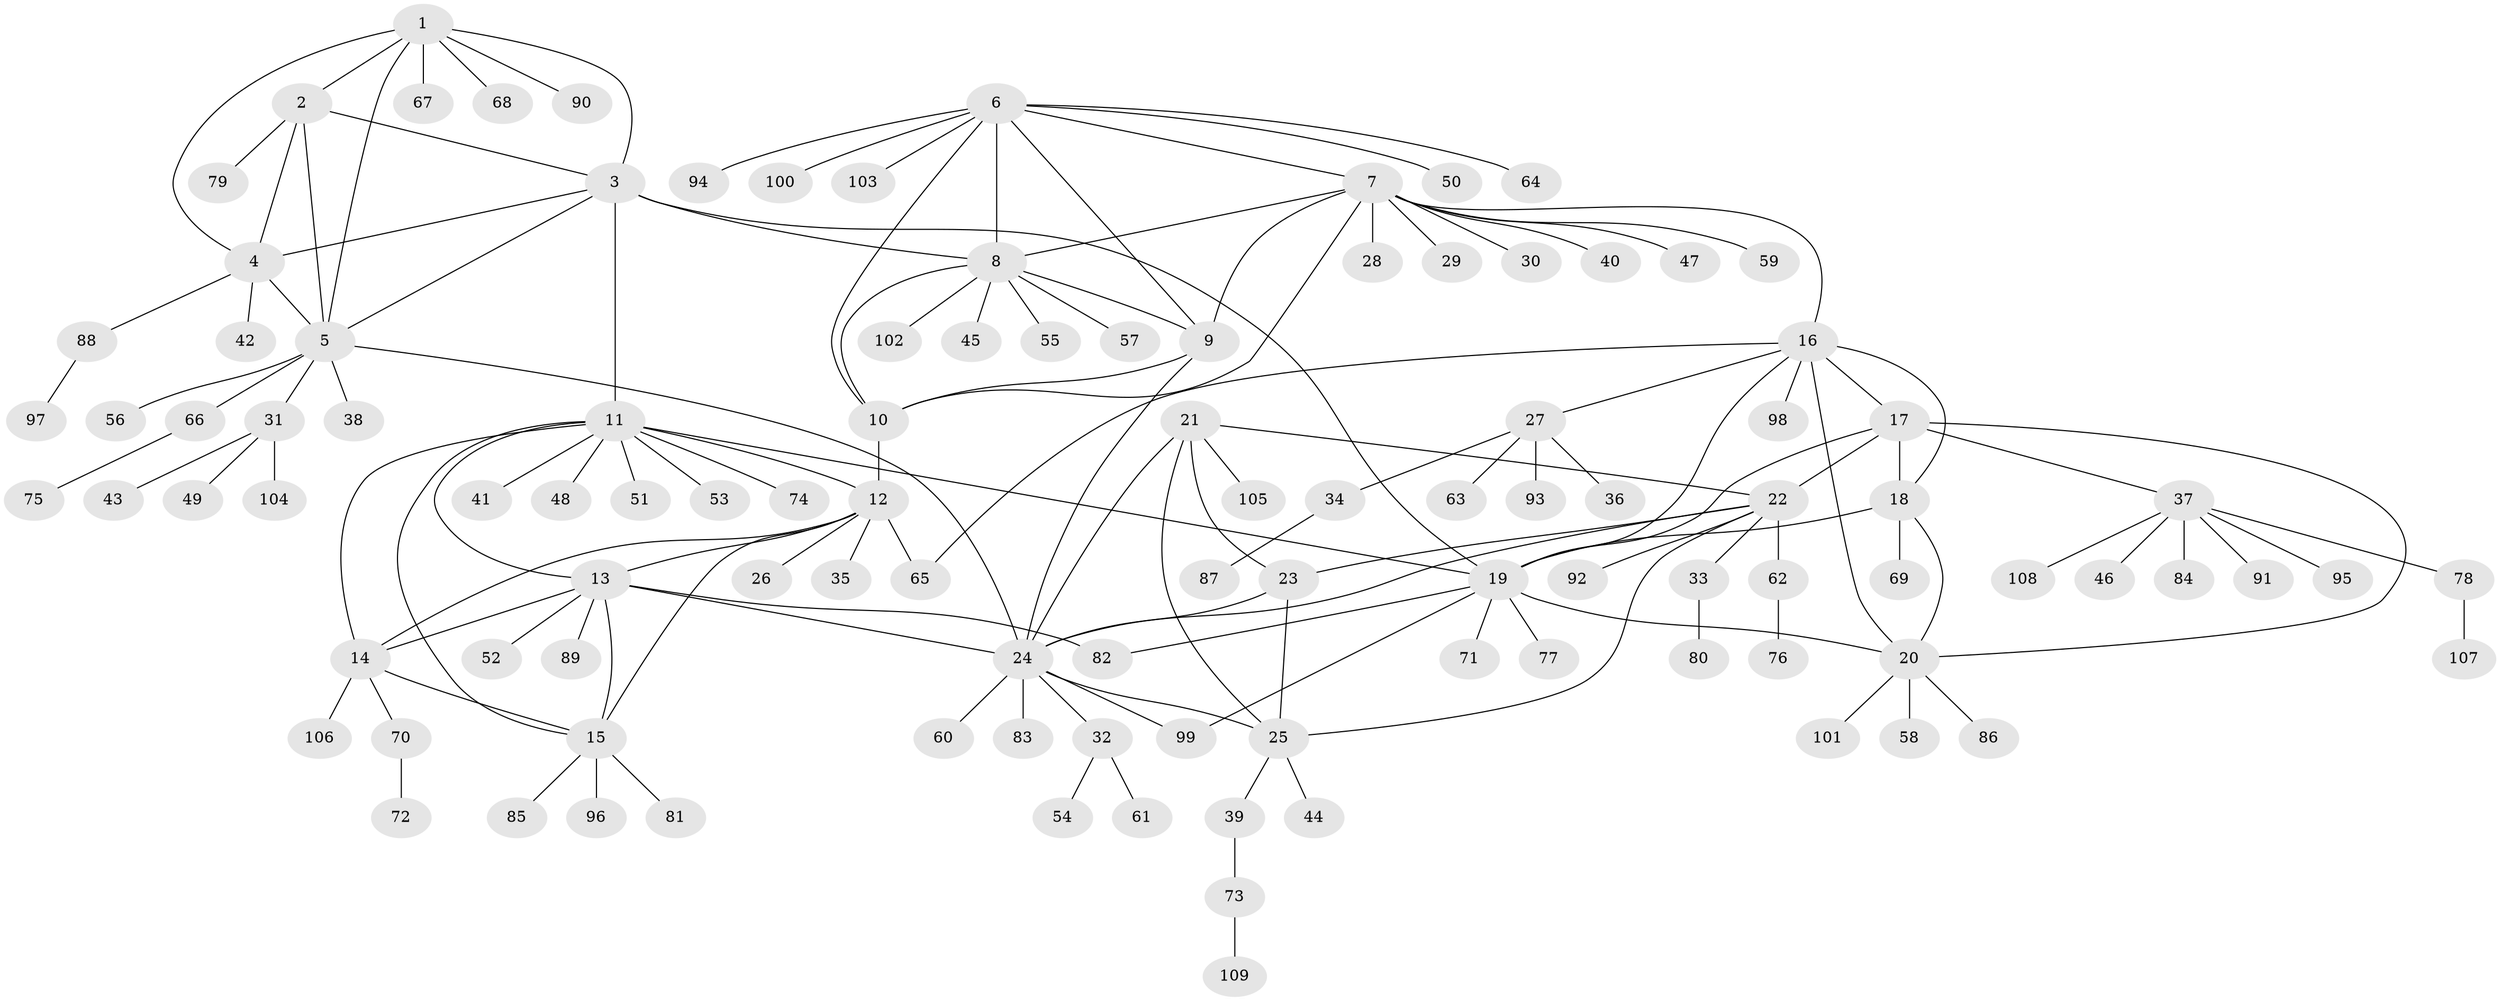 // Generated by graph-tools (version 1.1) at 2025/11/02/27/25 16:11:33]
// undirected, 109 vertices, 147 edges
graph export_dot {
graph [start="1"]
  node [color=gray90,style=filled];
  1;
  2;
  3;
  4;
  5;
  6;
  7;
  8;
  9;
  10;
  11;
  12;
  13;
  14;
  15;
  16;
  17;
  18;
  19;
  20;
  21;
  22;
  23;
  24;
  25;
  26;
  27;
  28;
  29;
  30;
  31;
  32;
  33;
  34;
  35;
  36;
  37;
  38;
  39;
  40;
  41;
  42;
  43;
  44;
  45;
  46;
  47;
  48;
  49;
  50;
  51;
  52;
  53;
  54;
  55;
  56;
  57;
  58;
  59;
  60;
  61;
  62;
  63;
  64;
  65;
  66;
  67;
  68;
  69;
  70;
  71;
  72;
  73;
  74;
  75;
  76;
  77;
  78;
  79;
  80;
  81;
  82;
  83;
  84;
  85;
  86;
  87;
  88;
  89;
  90;
  91;
  92;
  93;
  94;
  95;
  96;
  97;
  98;
  99;
  100;
  101;
  102;
  103;
  104;
  105;
  106;
  107;
  108;
  109;
  1 -- 2;
  1 -- 3;
  1 -- 4;
  1 -- 5;
  1 -- 67;
  1 -- 68;
  1 -- 90;
  2 -- 3;
  2 -- 4;
  2 -- 5;
  2 -- 79;
  3 -- 4;
  3 -- 5;
  3 -- 8;
  3 -- 11;
  3 -- 19;
  4 -- 5;
  4 -- 42;
  4 -- 88;
  5 -- 24;
  5 -- 31;
  5 -- 38;
  5 -- 56;
  5 -- 66;
  6 -- 7;
  6 -- 8;
  6 -- 9;
  6 -- 10;
  6 -- 50;
  6 -- 64;
  6 -- 94;
  6 -- 100;
  6 -- 103;
  7 -- 8;
  7 -- 9;
  7 -- 10;
  7 -- 16;
  7 -- 28;
  7 -- 29;
  7 -- 30;
  7 -- 40;
  7 -- 47;
  7 -- 59;
  8 -- 9;
  8 -- 10;
  8 -- 45;
  8 -- 55;
  8 -- 57;
  8 -- 102;
  9 -- 10;
  9 -- 24;
  10 -- 12;
  11 -- 12;
  11 -- 13;
  11 -- 14;
  11 -- 15;
  11 -- 19;
  11 -- 41;
  11 -- 48;
  11 -- 51;
  11 -- 53;
  11 -- 74;
  12 -- 13;
  12 -- 14;
  12 -- 15;
  12 -- 26;
  12 -- 35;
  12 -- 65;
  13 -- 14;
  13 -- 15;
  13 -- 24;
  13 -- 52;
  13 -- 82;
  13 -- 89;
  14 -- 15;
  14 -- 70;
  14 -- 106;
  15 -- 81;
  15 -- 85;
  15 -- 96;
  16 -- 17;
  16 -- 18;
  16 -- 19;
  16 -- 20;
  16 -- 27;
  16 -- 65;
  16 -- 98;
  17 -- 18;
  17 -- 19;
  17 -- 20;
  17 -- 22;
  17 -- 37;
  18 -- 19;
  18 -- 20;
  18 -- 69;
  19 -- 20;
  19 -- 71;
  19 -- 77;
  19 -- 82;
  19 -- 99;
  20 -- 58;
  20 -- 86;
  20 -- 101;
  21 -- 22;
  21 -- 23;
  21 -- 24;
  21 -- 25;
  21 -- 105;
  22 -- 23;
  22 -- 24;
  22 -- 25;
  22 -- 33;
  22 -- 62;
  22 -- 92;
  23 -- 24;
  23 -- 25;
  24 -- 25;
  24 -- 32;
  24 -- 60;
  24 -- 83;
  24 -- 99;
  25 -- 39;
  25 -- 44;
  27 -- 34;
  27 -- 36;
  27 -- 63;
  27 -- 93;
  31 -- 43;
  31 -- 49;
  31 -- 104;
  32 -- 54;
  32 -- 61;
  33 -- 80;
  34 -- 87;
  37 -- 46;
  37 -- 78;
  37 -- 84;
  37 -- 91;
  37 -- 95;
  37 -- 108;
  39 -- 73;
  62 -- 76;
  66 -- 75;
  70 -- 72;
  73 -- 109;
  78 -- 107;
  88 -- 97;
}
